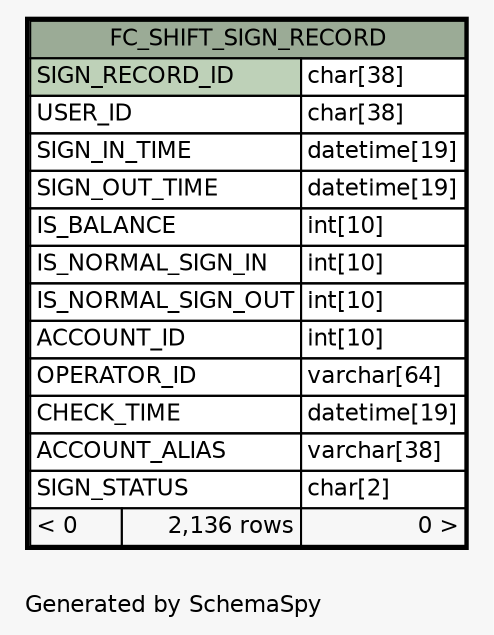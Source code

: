// dot 2.26.0 on Linux 2.6.32-504.8.1.el6.x86_64
// SchemaSpy rev 590
digraph "oneDegreeRelationshipsDiagram" {
  graph [
    rankdir="RL"
    bgcolor="#f7f7f7"
    label="\nGenerated by SchemaSpy"
    labeljust="l"
    nodesep="0.18"
    ranksep="0.46"
    fontname="Helvetica"
    fontsize="11"
  ];
  node [
    fontname="Helvetica"
    fontsize="11"
    shape="plaintext"
  ];
  edge [
    arrowsize="0.8"
  ];
  "FC_SHIFT_SIGN_RECORD" [
    label=<
    <TABLE BORDER="2" CELLBORDER="1" CELLSPACING="0" BGCOLOR="#ffffff">
      <TR><TD COLSPAN="3" BGCOLOR="#9bab96" ALIGN="CENTER">FC_SHIFT_SIGN_RECORD</TD></TR>
      <TR><TD PORT="SIGN_RECORD_ID" COLSPAN="2" BGCOLOR="#bed1b8" ALIGN="LEFT">SIGN_RECORD_ID</TD><TD PORT="SIGN_RECORD_ID.type" ALIGN="LEFT">char[38]</TD></TR>
      <TR><TD PORT="USER_ID" COLSPAN="2" ALIGN="LEFT">USER_ID</TD><TD PORT="USER_ID.type" ALIGN="LEFT">char[38]</TD></TR>
      <TR><TD PORT="SIGN_IN_TIME" COLSPAN="2" ALIGN="LEFT">SIGN_IN_TIME</TD><TD PORT="SIGN_IN_TIME.type" ALIGN="LEFT">datetime[19]</TD></TR>
      <TR><TD PORT="SIGN_OUT_TIME" COLSPAN="2" ALIGN="LEFT">SIGN_OUT_TIME</TD><TD PORT="SIGN_OUT_TIME.type" ALIGN="LEFT">datetime[19]</TD></TR>
      <TR><TD PORT="IS_BALANCE" COLSPAN="2" ALIGN="LEFT">IS_BALANCE</TD><TD PORT="IS_BALANCE.type" ALIGN="LEFT">int[10]</TD></TR>
      <TR><TD PORT="IS_NORMAL_SIGN_IN" COLSPAN="2" ALIGN="LEFT">IS_NORMAL_SIGN_IN</TD><TD PORT="IS_NORMAL_SIGN_IN.type" ALIGN="LEFT">int[10]</TD></TR>
      <TR><TD PORT="IS_NORMAL_SIGN_OUT" COLSPAN="2" ALIGN="LEFT">IS_NORMAL_SIGN_OUT</TD><TD PORT="IS_NORMAL_SIGN_OUT.type" ALIGN="LEFT">int[10]</TD></TR>
      <TR><TD PORT="ACCOUNT_ID" COLSPAN="2" ALIGN="LEFT">ACCOUNT_ID</TD><TD PORT="ACCOUNT_ID.type" ALIGN="LEFT">int[10]</TD></TR>
      <TR><TD PORT="OPERATOR_ID" COLSPAN="2" ALIGN="LEFT">OPERATOR_ID</TD><TD PORT="OPERATOR_ID.type" ALIGN="LEFT">varchar[64]</TD></TR>
      <TR><TD PORT="CHECK_TIME" COLSPAN="2" ALIGN="LEFT">CHECK_TIME</TD><TD PORT="CHECK_TIME.type" ALIGN="LEFT">datetime[19]</TD></TR>
      <TR><TD PORT="ACCOUNT_ALIAS" COLSPAN="2" ALIGN="LEFT">ACCOUNT_ALIAS</TD><TD PORT="ACCOUNT_ALIAS.type" ALIGN="LEFT">varchar[38]</TD></TR>
      <TR><TD PORT="SIGN_STATUS" COLSPAN="2" ALIGN="LEFT">SIGN_STATUS</TD><TD PORT="SIGN_STATUS.type" ALIGN="LEFT">char[2]</TD></TR>
      <TR><TD ALIGN="LEFT" BGCOLOR="#f7f7f7">&lt; 0</TD><TD ALIGN="RIGHT" BGCOLOR="#f7f7f7">2,136 rows</TD><TD ALIGN="RIGHT" BGCOLOR="#f7f7f7">0 &gt;</TD></TR>
    </TABLE>>
    URL="FC_SHIFT_SIGN_RECORD.html"
    tooltip="FC_SHIFT_SIGN_RECORD"
  ];
}
